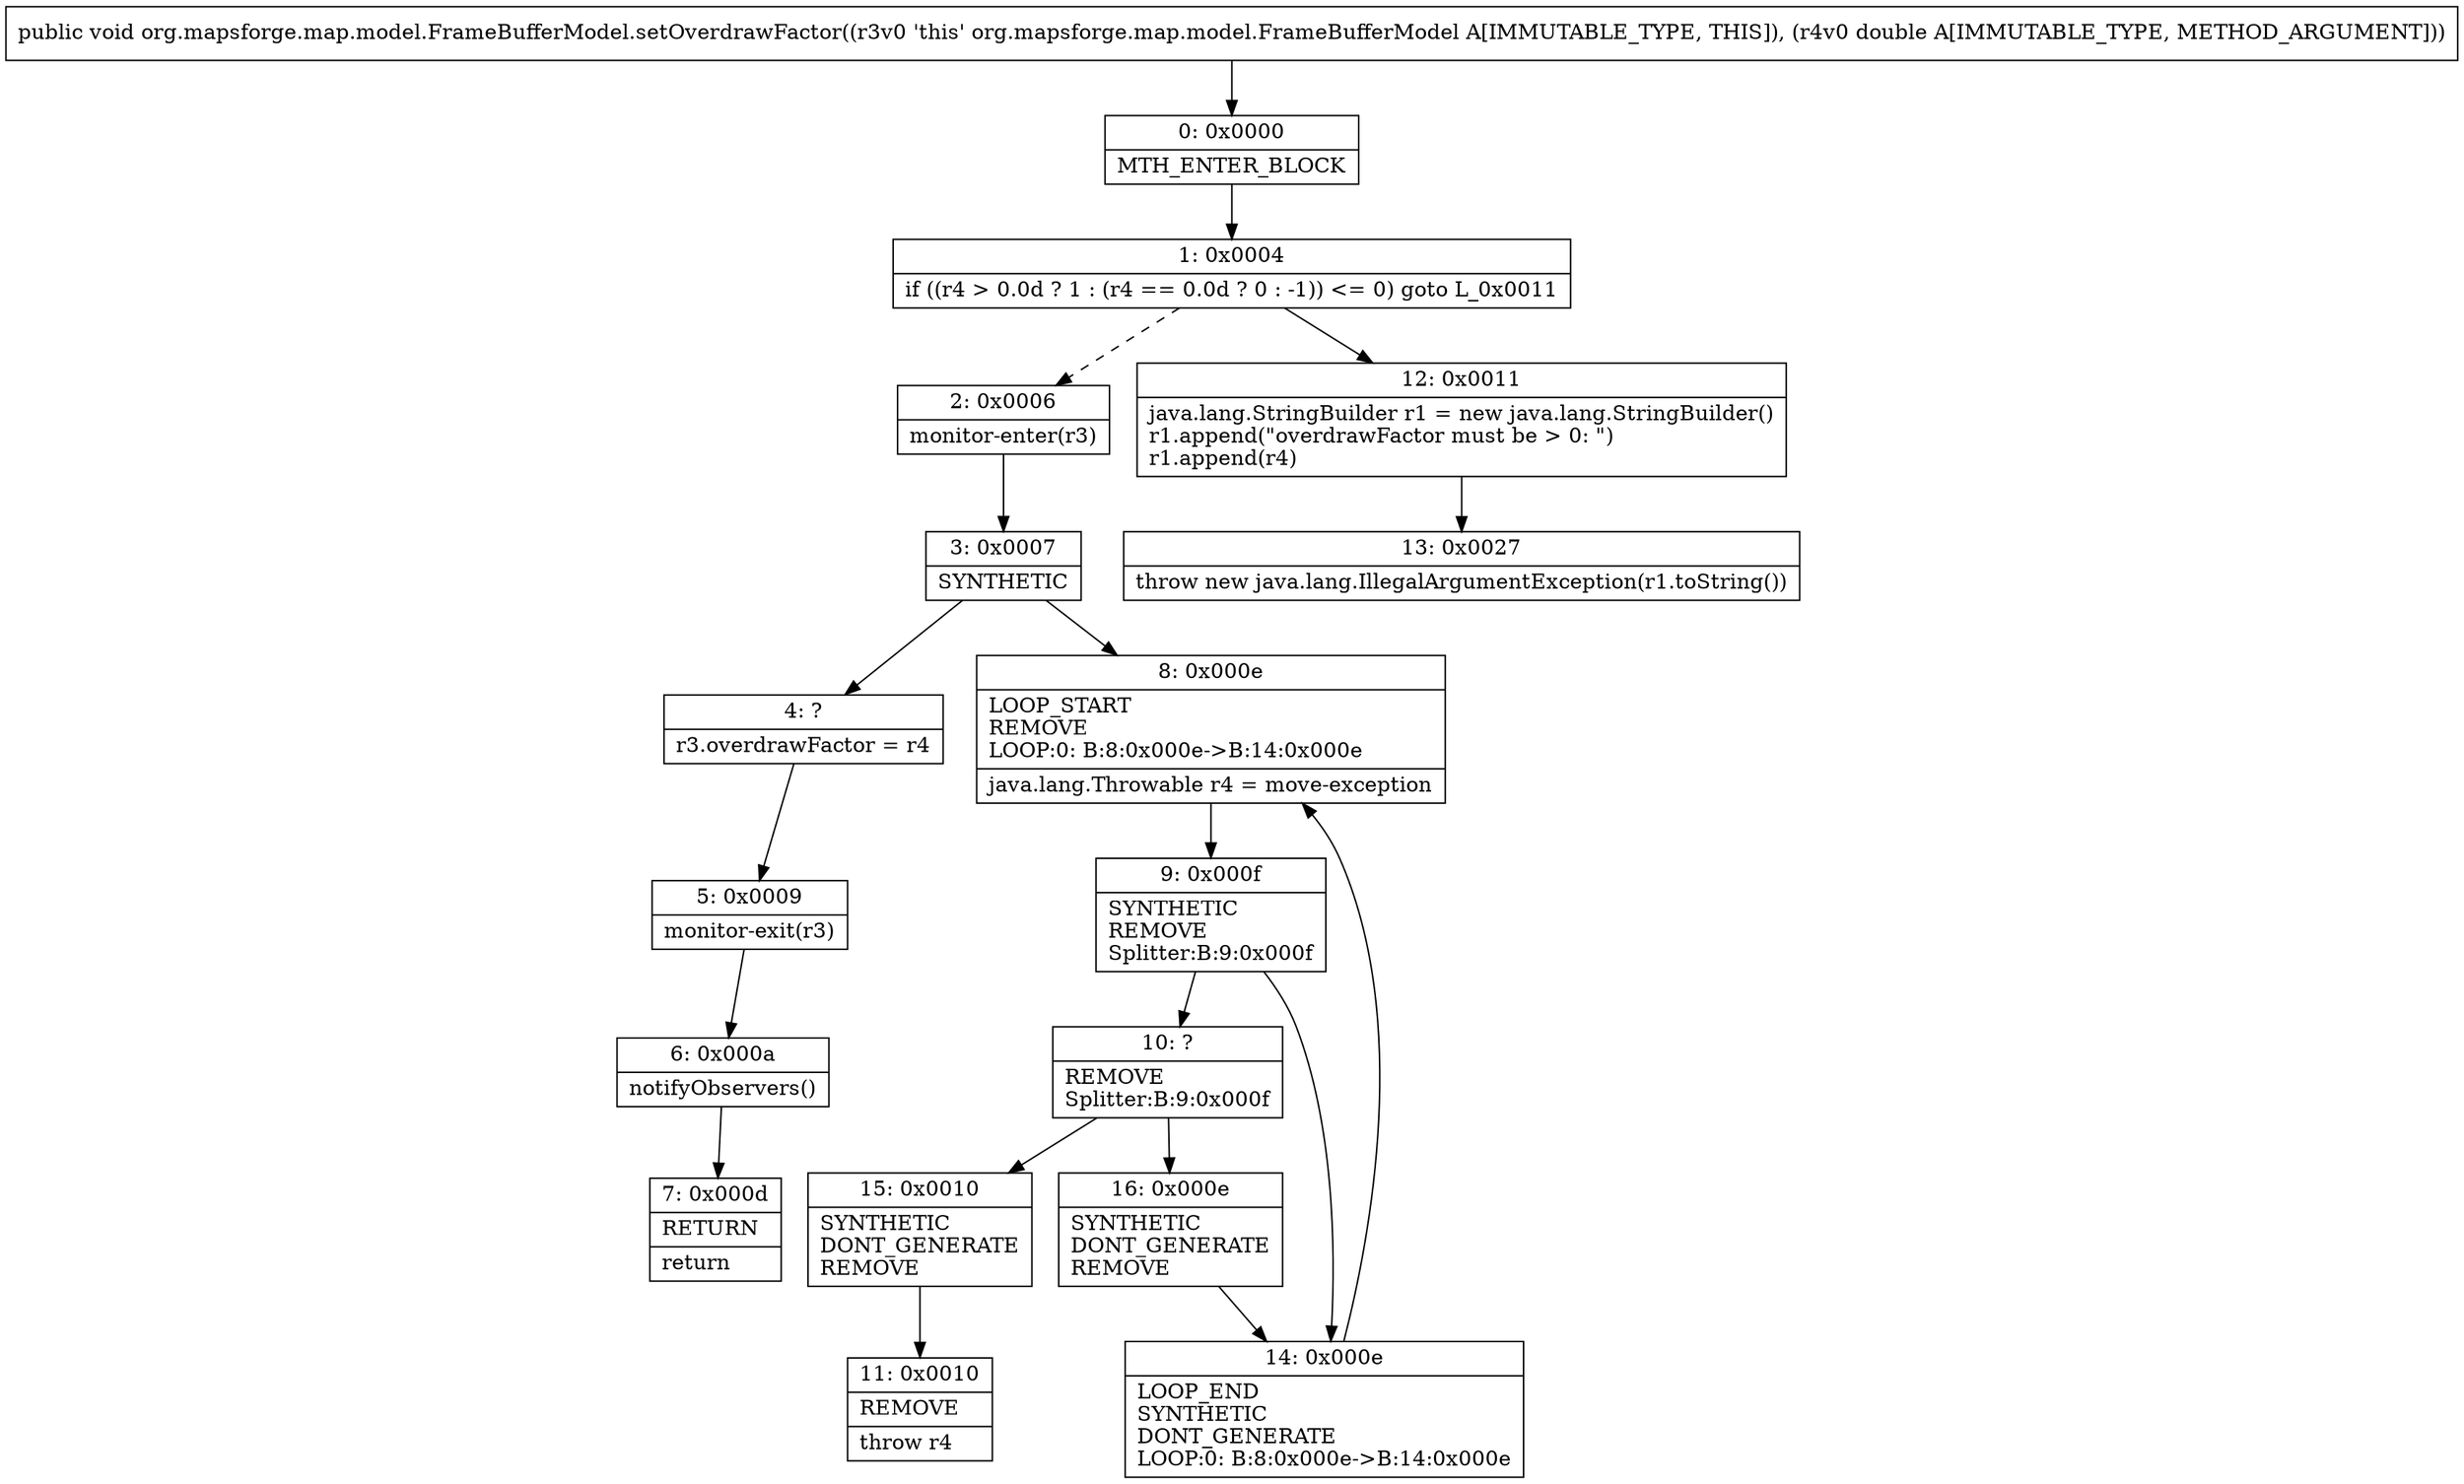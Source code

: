 digraph "CFG fororg.mapsforge.map.model.FrameBufferModel.setOverdrawFactor(D)V" {
Node_0 [shape=record,label="{0\:\ 0x0000|MTH_ENTER_BLOCK\l}"];
Node_1 [shape=record,label="{1\:\ 0x0004|if ((r4 \> 0.0d ? 1 : (r4 == 0.0d ? 0 : \-1)) \<= 0) goto L_0x0011\l}"];
Node_2 [shape=record,label="{2\:\ 0x0006|monitor\-enter(r3)\l}"];
Node_3 [shape=record,label="{3\:\ 0x0007|SYNTHETIC\l}"];
Node_4 [shape=record,label="{4\:\ ?|r3.overdrawFactor = r4\l}"];
Node_5 [shape=record,label="{5\:\ 0x0009|monitor\-exit(r3)\l}"];
Node_6 [shape=record,label="{6\:\ 0x000a|notifyObservers()\l}"];
Node_7 [shape=record,label="{7\:\ 0x000d|RETURN\l|return\l}"];
Node_8 [shape=record,label="{8\:\ 0x000e|LOOP_START\lREMOVE\lLOOP:0: B:8:0x000e\-\>B:14:0x000e\l|java.lang.Throwable r4 = move\-exception\l}"];
Node_9 [shape=record,label="{9\:\ 0x000f|SYNTHETIC\lREMOVE\lSplitter:B:9:0x000f\l}"];
Node_10 [shape=record,label="{10\:\ ?|REMOVE\lSplitter:B:9:0x000f\l}"];
Node_11 [shape=record,label="{11\:\ 0x0010|REMOVE\l|throw r4\l}"];
Node_12 [shape=record,label="{12\:\ 0x0011|java.lang.StringBuilder r1 = new java.lang.StringBuilder()\lr1.append(\"overdrawFactor must be \> 0: \")\lr1.append(r4)\l}"];
Node_13 [shape=record,label="{13\:\ 0x0027|throw new java.lang.IllegalArgumentException(r1.toString())\l}"];
Node_14 [shape=record,label="{14\:\ 0x000e|LOOP_END\lSYNTHETIC\lDONT_GENERATE\lLOOP:0: B:8:0x000e\-\>B:14:0x000e\l}"];
Node_15 [shape=record,label="{15\:\ 0x0010|SYNTHETIC\lDONT_GENERATE\lREMOVE\l}"];
Node_16 [shape=record,label="{16\:\ 0x000e|SYNTHETIC\lDONT_GENERATE\lREMOVE\l}"];
MethodNode[shape=record,label="{public void org.mapsforge.map.model.FrameBufferModel.setOverdrawFactor((r3v0 'this' org.mapsforge.map.model.FrameBufferModel A[IMMUTABLE_TYPE, THIS]), (r4v0 double A[IMMUTABLE_TYPE, METHOD_ARGUMENT])) }"];
MethodNode -> Node_0;
Node_0 -> Node_1;
Node_1 -> Node_2[style=dashed];
Node_1 -> Node_12;
Node_2 -> Node_3;
Node_3 -> Node_4;
Node_3 -> Node_8;
Node_4 -> Node_5;
Node_5 -> Node_6;
Node_6 -> Node_7;
Node_8 -> Node_9;
Node_9 -> Node_10;
Node_9 -> Node_14;
Node_10 -> Node_15;
Node_10 -> Node_16;
Node_12 -> Node_13;
Node_14 -> Node_8;
Node_15 -> Node_11;
Node_16 -> Node_14;
}

